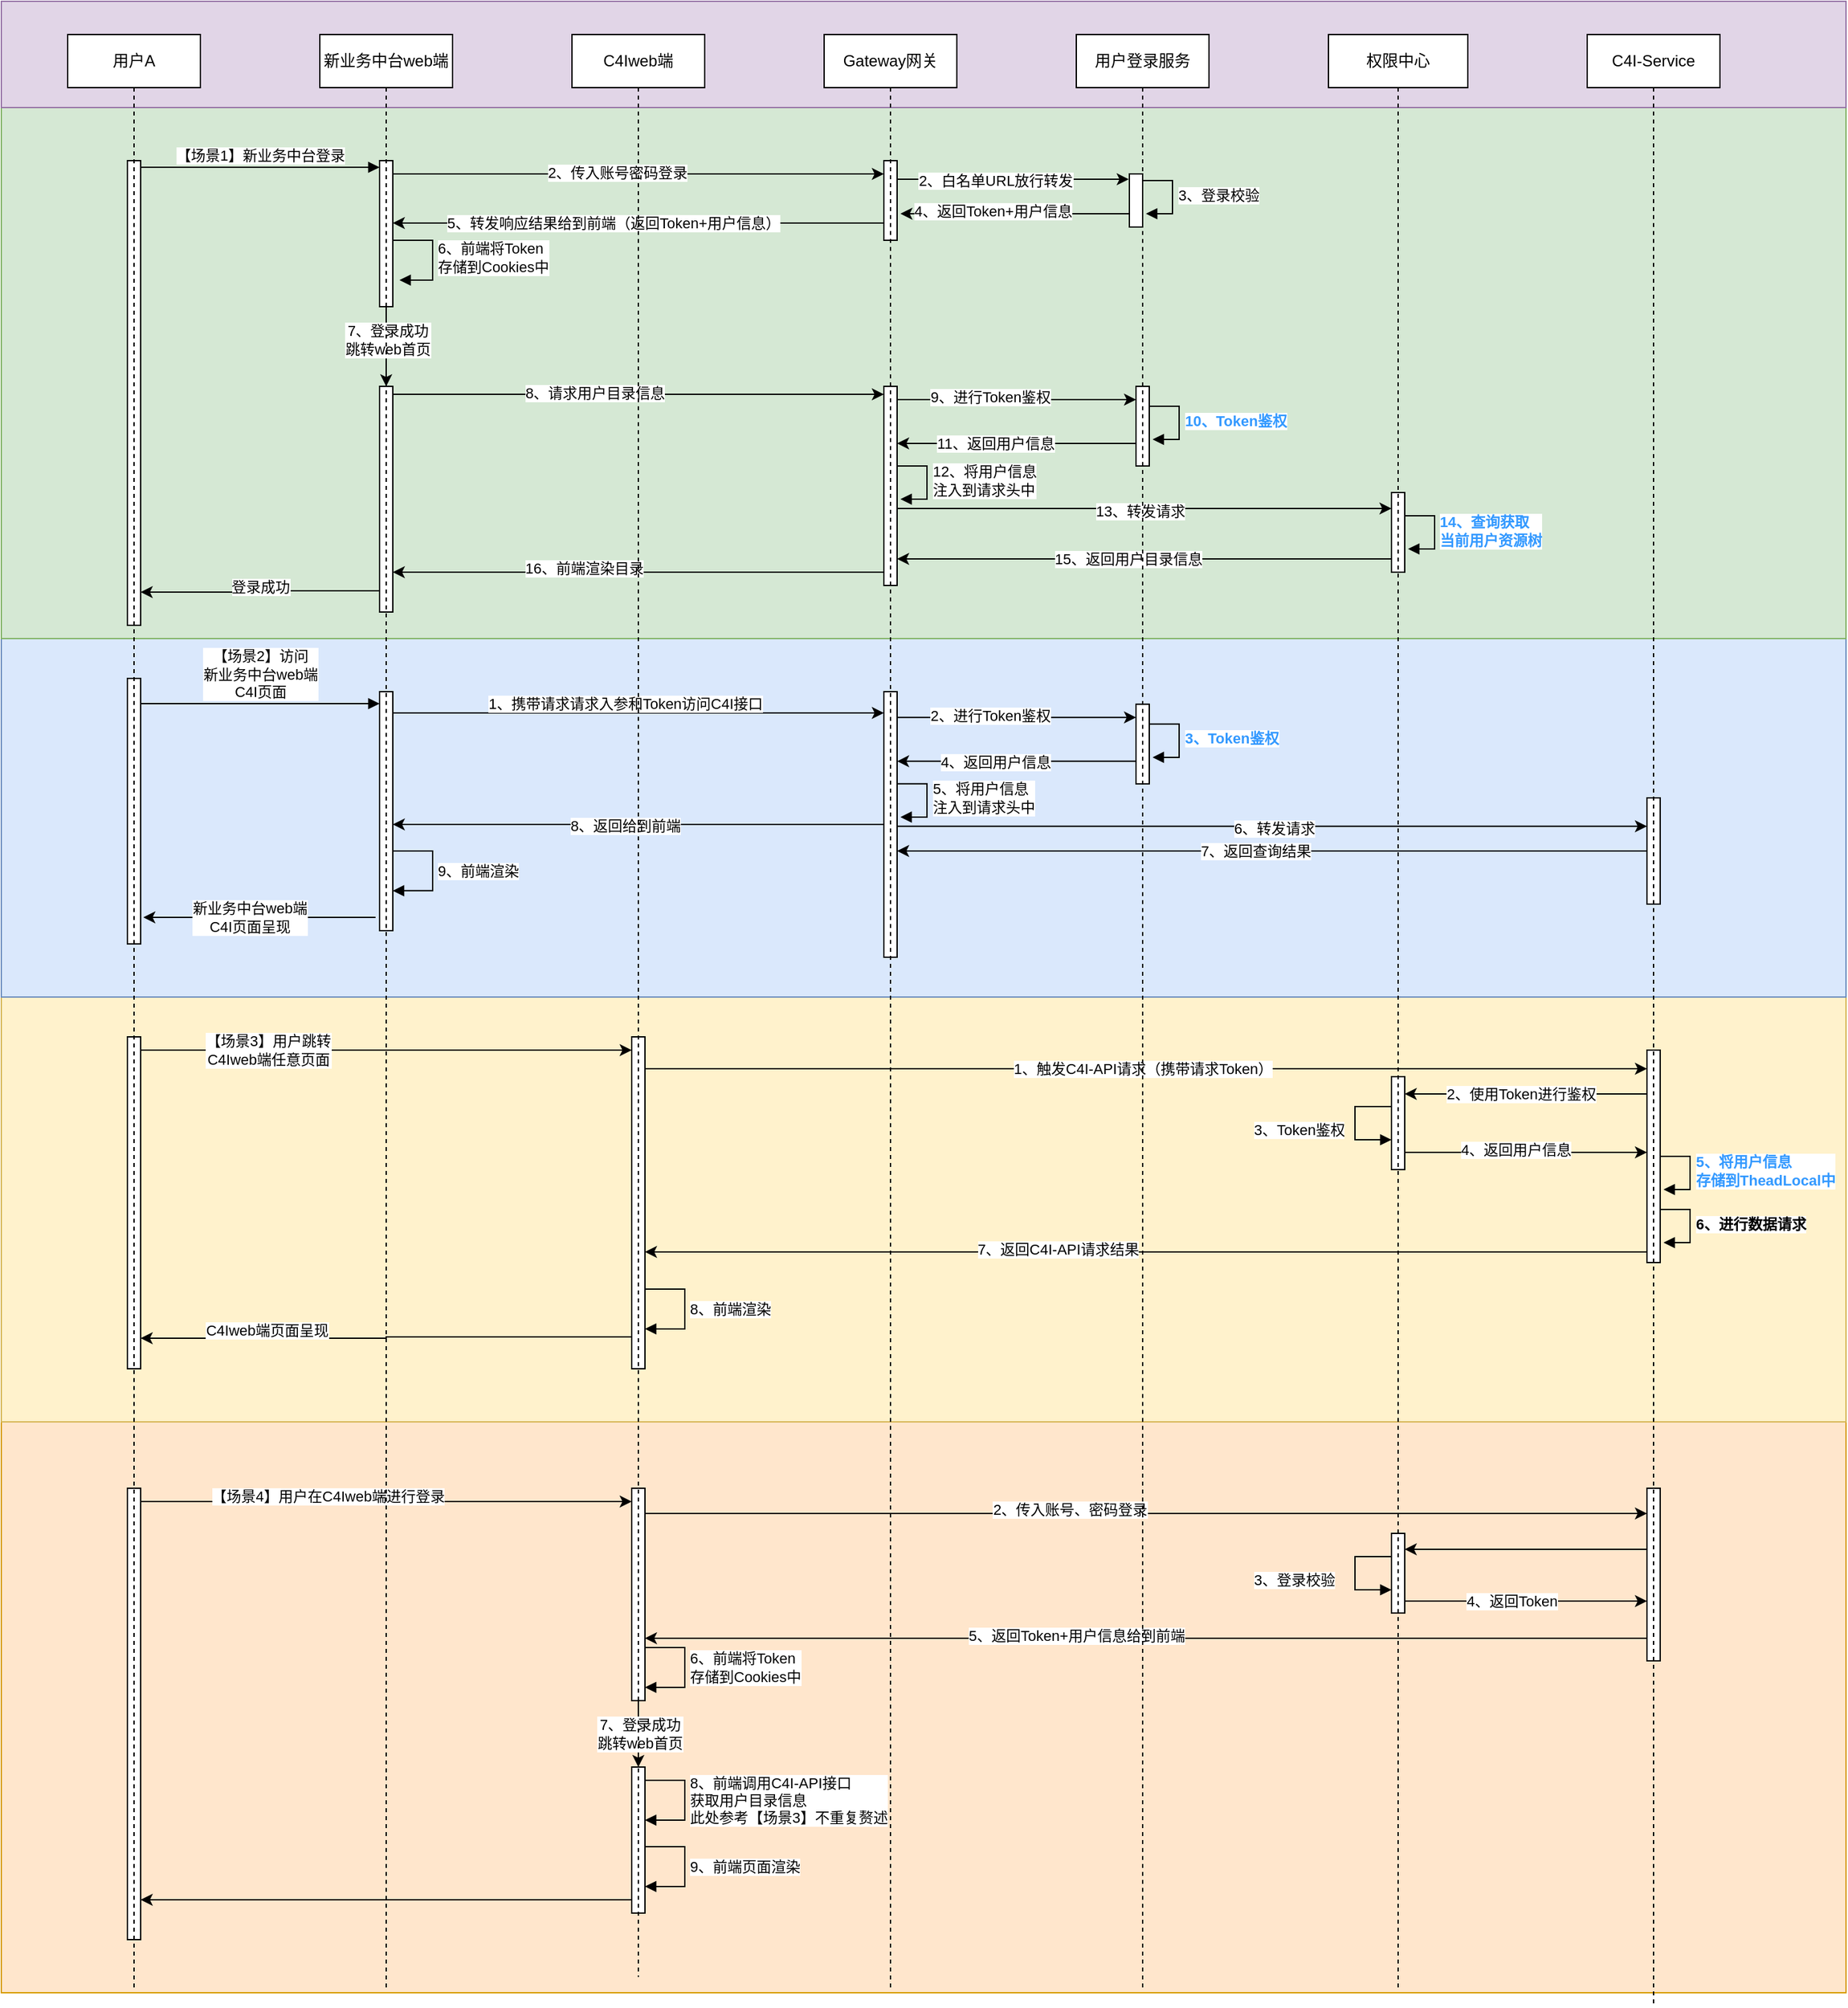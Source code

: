 <mxfile version="24.0.1" type="github">
  <diagram name="第 1 页" id="YZycSGmpW5G5g1q2AWNo">
    <mxGraphModel dx="4816" dy="2389" grid="1" gridSize="10" guides="1" tooltips="1" connect="1" arrows="1" fold="1" page="1" pageScale="1" pageWidth="827" pageHeight="1169" math="0" shadow="0">
      <root>
        <mxCell id="0" />
        <mxCell id="1" parent="0" />
        <mxCell id="LfCRL5i9iXzUdqfVExbe-244" value="" style="group" vertex="1" connectable="0" parent="1">
          <mxGeometry x="-510" y="30" width="1390" height="1500" as="geometry" />
        </mxCell>
        <mxCell id="LfCRL5i9iXzUdqfVExbe-243" value="" style="rounded=0;whiteSpace=wrap;html=1;fillColor=#ffe6cc;strokeColor=#d79b00;" vertex="1" parent="LfCRL5i9iXzUdqfVExbe-244">
          <mxGeometry y="1070" width="1390" height="430" as="geometry" />
        </mxCell>
        <mxCell id="LfCRL5i9iXzUdqfVExbe-242" value="" style="rounded=0;whiteSpace=wrap;html=1;fillColor=#fff2cc;strokeColor=#d6b656;" vertex="1" parent="LfCRL5i9iXzUdqfVExbe-244">
          <mxGeometry y="750" width="1390" height="320" as="geometry" />
        </mxCell>
        <mxCell id="LfCRL5i9iXzUdqfVExbe-241" value="" style="rounded=0;whiteSpace=wrap;html=1;fillColor=#dae8fc;strokeColor=#6c8ebf;" vertex="1" parent="LfCRL5i9iXzUdqfVExbe-244">
          <mxGeometry y="470" width="1390" height="280" as="geometry" />
        </mxCell>
        <mxCell id="LfCRL5i9iXzUdqfVExbe-240" value="" style="rounded=0;whiteSpace=wrap;html=1;fillColor=#d5e8d4;strokeColor=#82b366;" vertex="1" parent="LfCRL5i9iXzUdqfVExbe-244">
          <mxGeometry y="80" width="1390" height="400" as="geometry" />
        </mxCell>
        <mxCell id="LfCRL5i9iXzUdqfVExbe-239" value="" style="rounded=0;whiteSpace=wrap;html=1;fillColor=#e1d5e7;strokeColor=#9673a6;" vertex="1" parent="LfCRL5i9iXzUdqfVExbe-244">
          <mxGeometry width="1390" height="80" as="geometry" />
        </mxCell>
        <mxCell id="LfCRL5i9iXzUdqfVExbe-30" value="" style="html=1;points=[[0,0,0,0,5],[0,1,0,0,-5],[1,0,0,0,5],[1,1,0,0,-5]];perimeter=orthogonalPerimeter;outlineConnect=0;targetShapes=umlLifeline;portConstraint=eastwest;newEdgeStyle={&quot;curved&quot;:0,&quot;rounded&quot;:0};movable=0;resizable=0;rotatable=0;deletable=0;editable=0;locked=1;connectable=0;" vertex="1" parent="1">
          <mxGeometry x="-225" y="150" width="10" height="110" as="geometry" />
        </mxCell>
        <mxCell id="LfCRL5i9iXzUdqfVExbe-31" value="【场景1】新业务中台登录" style="html=1;verticalAlign=bottom;endArrow=block;curved=0;rounded=0;entryX=0;entryY=0;entryDx=0;entryDy=5;movable=0;resizable=0;rotatable=0;deletable=0;editable=0;locked=1;connectable=0;" edge="1" target="LfCRL5i9iXzUdqfVExbe-30" parent="1" source="LfCRL5i9iXzUdqfVExbe-177">
          <mxGeometry relative="1" as="geometry">
            <mxPoint x="-400" y="155" as="sourcePoint" />
          </mxGeometry>
        </mxCell>
        <mxCell id="LfCRL5i9iXzUdqfVExbe-75" value="" style="edgeStyle=orthogonalEdgeStyle;rounded=0;orthogonalLoop=1;jettySize=auto;html=1;curved=0;movable=0;resizable=0;rotatable=0;deletable=0;editable=0;locked=1;connectable=0;" edge="1" parent="1">
          <mxGeometry relative="1" as="geometry">
            <mxPoint x="342.5" y="190" as="sourcePoint" />
            <mxPoint x="167.5" y="190" as="targetPoint" />
          </mxGeometry>
        </mxCell>
        <mxCell id="LfCRL5i9iXzUdqfVExbe-78" value="4、返回Token+用户信息" style="edgeLabel;html=1;align=center;verticalAlign=middle;resizable=0;points=[];movable=0;rotatable=0;deletable=0;editable=0;locked=1;connectable=0;" vertex="1" connectable="0" parent="LfCRL5i9iXzUdqfVExbe-75">
          <mxGeometry x="0.212" y="-2" relative="1" as="geometry">
            <mxPoint as="offset" />
          </mxGeometry>
        </mxCell>
        <mxCell id="LfCRL5i9iXzUdqfVExbe-35" value="" style="html=1;points=[[0,0,0,0,5],[0,1,0,0,-5],[1,0,0,0,5],[1,1,0,0,-5]];perimeter=orthogonalPerimeter;outlineConnect=0;targetShapes=umlLifeline;portConstraint=eastwest;newEdgeStyle={&quot;curved&quot;:0,&quot;rounded&quot;:0};movable=0;resizable=0;rotatable=0;deletable=0;editable=0;locked=1;connectable=0;" vertex="1" parent="1">
          <mxGeometry x="340" y="160" width="10" height="40" as="geometry" />
        </mxCell>
        <mxCell id="LfCRL5i9iXzUdqfVExbe-40" value="3、登录校验" style="html=1;align=left;spacingLeft=2;endArrow=block;rounded=0;edgeStyle=orthogonalEdgeStyle;curved=0;rounded=0;movable=0;resizable=0;rotatable=0;deletable=0;editable=0;locked=1;connectable=0;" edge="1" parent="1">
          <mxGeometry x="-0.003" relative="1" as="geometry">
            <mxPoint x="350" y="165" as="sourcePoint" />
            <Array as="points">
              <mxPoint x="372.5" y="165" />
              <mxPoint x="372.5" y="190" />
              <mxPoint x="352.5" y="190" />
            </Array>
            <mxPoint x="352.5" y="190" as="targetPoint" />
            <mxPoint as="offset" />
          </mxGeometry>
        </mxCell>
        <mxCell id="LfCRL5i9iXzUdqfVExbe-49" value="6、前端将Token&lt;br&gt;存储到Cookies中" style="html=1;align=left;spacingLeft=2;endArrow=block;rounded=0;edgeStyle=orthogonalEdgeStyle;curved=0;rounded=0;movable=0;resizable=0;rotatable=0;deletable=0;editable=0;locked=1;connectable=0;" edge="1" parent="1">
          <mxGeometry x="-0.005" relative="1" as="geometry">
            <mxPoint x="-215" y="210" as="sourcePoint" />
            <Array as="points">
              <mxPoint x="-185" y="240" />
            </Array>
            <mxPoint x="-210" y="240" as="targetPoint" />
            <mxPoint as="offset" />
          </mxGeometry>
        </mxCell>
        <mxCell id="LfCRL5i9iXzUdqfVExbe-81" value="" style="edgeStyle=orthogonalEdgeStyle;rounded=0;orthogonalLoop=1;jettySize=auto;html=1;curved=0;movable=0;resizable=0;rotatable=0;deletable=0;editable=0;locked=1;connectable=0;" edge="1" parent="1">
          <mxGeometry relative="1" as="geometry">
            <mxPoint x="-215" y="326" as="sourcePoint" />
            <mxPoint x="155" y="326" as="targetPoint" />
            <Array as="points">
              <mxPoint x="-90" y="326" />
              <mxPoint x="-90" y="326" />
            </Array>
          </mxGeometry>
        </mxCell>
        <mxCell id="LfCRL5i9iXzUdqfVExbe-82" value="8、请求用户目录信息" style="edgeLabel;html=1;align=center;verticalAlign=middle;resizable=0;points=[];movable=0;rotatable=0;deletable=0;editable=0;locked=1;connectable=0;" vertex="1" connectable="0" parent="LfCRL5i9iXzUdqfVExbe-81">
          <mxGeometry x="-0.182" y="1" relative="1" as="geometry">
            <mxPoint as="offset" />
          </mxGeometry>
        </mxCell>
        <mxCell id="LfCRL5i9iXzUdqfVExbe-102" value="" style="edgeStyle=orthogonalEdgeStyle;rounded=0;orthogonalLoop=1;jettySize=auto;html=1;curved=0;movable=0;resizable=0;rotatable=0;deletable=0;editable=0;locked=1;connectable=0;" edge="1" parent="1" target="LfCRL5i9iXzUdqfVExbe-177">
          <mxGeometry relative="1" as="geometry">
            <mxPoint x="-225" y="474.034" as="sourcePoint" />
            <mxPoint x="-340" y="474" as="targetPoint" />
            <Array as="points">
              <mxPoint x="-315" y="475" />
            </Array>
          </mxGeometry>
        </mxCell>
        <mxCell id="LfCRL5i9iXzUdqfVExbe-103" value="登录成功" style="edgeLabel;html=1;align=center;verticalAlign=middle;resizable=0;points=[];movable=0;rotatable=0;deletable=0;editable=0;locked=1;connectable=0;" vertex="1" connectable="0" parent="LfCRL5i9iXzUdqfVExbe-102">
          <mxGeometry x="0.493" y="-1" relative="1" as="geometry">
            <mxPoint x="44" y="-3" as="offset" />
          </mxGeometry>
        </mxCell>
        <mxCell id="LfCRL5i9iXzUdqfVExbe-58" value="" style="html=1;points=[[0,0,0,0,5],[0,1,0,0,-5],[1,0,0,0,5],[1,1,0,0,-5]];perimeter=orthogonalPerimeter;outlineConnect=0;targetShapes=umlLifeline;portConstraint=eastwest;newEdgeStyle={&quot;curved&quot;:0,&quot;rounded&quot;:0};movable=0;resizable=0;rotatable=0;deletable=0;editable=0;locked=1;connectable=0;" vertex="1" parent="1">
          <mxGeometry x="-225" y="320" width="10" height="170" as="geometry" />
        </mxCell>
        <mxCell id="LfCRL5i9iXzUdqfVExbe-59" value="" style="endArrow=classic;html=1;rounded=0;movable=0;resizable=0;rotatable=0;deletable=0;editable=0;locked=1;connectable=0;" edge="1" parent="1" target="LfCRL5i9iXzUdqfVExbe-58">
          <mxGeometry width="50" height="50" relative="1" as="geometry">
            <mxPoint x="-220" y="260" as="sourcePoint" />
            <mxPoint x="-170" y="210" as="targetPoint" />
          </mxGeometry>
        </mxCell>
        <mxCell id="LfCRL5i9iXzUdqfVExbe-60" value="7、登录成功&lt;br&gt;跳转web首页" style="edgeLabel;html=1;align=center;verticalAlign=middle;resizable=0;points=[];movable=0;rotatable=0;deletable=0;editable=0;locked=1;connectable=0;" vertex="1" connectable="0" parent="LfCRL5i9iXzUdqfVExbe-59">
          <mxGeometry x="-0.171" y="1" relative="1" as="geometry">
            <mxPoint as="offset" />
          </mxGeometry>
        </mxCell>
        <mxCell id="LfCRL5i9iXzUdqfVExbe-69" value="" style="edgeStyle=orthogonalEdgeStyle;rounded=0;orthogonalLoop=1;jettySize=auto;html=1;curved=0;movable=0;resizable=0;rotatable=0;deletable=0;editable=0;locked=1;connectable=0;" edge="1" parent="1">
          <mxGeometry relative="1" as="geometry">
            <mxPoint x="155" y="197" as="sourcePoint" />
            <mxPoint x="-215" y="197" as="targetPoint" />
          </mxGeometry>
        </mxCell>
        <mxCell id="LfCRL5i9iXzUdqfVExbe-79" value="5、转发响应结果给到前端（返回Token+用户信息）" style="edgeLabel;html=1;align=center;verticalAlign=middle;resizable=0;points=[];movable=0;rotatable=0;deletable=0;editable=0;locked=1;connectable=0;" vertex="1" connectable="0" parent="LfCRL5i9iXzUdqfVExbe-69">
          <mxGeometry x="0.106" relative="1" as="geometry">
            <mxPoint as="offset" />
          </mxGeometry>
        </mxCell>
        <mxCell id="LfCRL5i9iXzUdqfVExbe-73" value="" style="edgeStyle=orthogonalEdgeStyle;rounded=0;orthogonalLoop=1;jettySize=auto;html=1;curved=0;movable=0;resizable=0;rotatable=0;deletable=0;editable=0;locked=1;connectable=0;" edge="1" parent="1">
          <mxGeometry relative="1" as="geometry">
            <mxPoint x="164.5" y="164.029" as="sourcePoint" />
            <mxPoint x="339.5" y="164" as="targetPoint" />
          </mxGeometry>
        </mxCell>
        <mxCell id="LfCRL5i9iXzUdqfVExbe-77" value="2、白名单URL放行转发" style="edgeLabel;html=1;align=center;verticalAlign=middle;resizable=0;points=[];movable=0;rotatable=0;deletable=0;editable=0;locked=1;connectable=0;" vertex="1" connectable="0" parent="LfCRL5i9iXzUdqfVExbe-73">
          <mxGeometry x="-0.148" y="-1" relative="1" as="geometry">
            <mxPoint as="offset" />
          </mxGeometry>
        </mxCell>
        <mxCell id="LfCRL5i9iXzUdqfVExbe-66" value="" style="html=1;points=[[0,0,0,0,5],[0,1,0,0,-5],[1,0,0,0,5],[1,1,0,0,-5]];perimeter=orthogonalPerimeter;outlineConnect=0;targetShapes=umlLifeline;portConstraint=eastwest;newEdgeStyle={&quot;curved&quot;:0,&quot;rounded&quot;:0};movable=0;resizable=0;rotatable=0;deletable=0;editable=0;locked=1;connectable=0;" vertex="1" parent="1">
          <mxGeometry x="155" y="150" width="10" height="60" as="geometry" />
        </mxCell>
        <mxCell id="LfCRL5i9iXzUdqfVExbe-67" value="" style="edgeStyle=orthogonalEdgeStyle;rounded=0;orthogonalLoop=1;jettySize=auto;html=1;curved=0;movable=0;resizable=0;rotatable=0;deletable=0;editable=0;locked=1;connectable=0;" edge="1" parent="1" source="LfCRL5i9iXzUdqfVExbe-30" target="LfCRL5i9iXzUdqfVExbe-66">
          <mxGeometry relative="1" as="geometry">
            <Array as="points">
              <mxPoint x="-90" y="160" />
              <mxPoint x="-90" y="160" />
            </Array>
          </mxGeometry>
        </mxCell>
        <mxCell id="LfCRL5i9iXzUdqfVExbe-76" value="2、传入账号密码登录" style="edgeLabel;html=1;align=center;verticalAlign=middle;resizable=0;points=[];movable=0;rotatable=0;deletable=0;editable=0;locked=1;connectable=0;" vertex="1" connectable="0" parent="LfCRL5i9iXzUdqfVExbe-67">
          <mxGeometry x="-0.09" y="1" relative="1" as="geometry">
            <mxPoint as="offset" />
          </mxGeometry>
        </mxCell>
        <mxCell id="LfCRL5i9iXzUdqfVExbe-92" value="" style="edgeStyle=orthogonalEdgeStyle;rounded=0;orthogonalLoop=1;jettySize=auto;html=1;curved=0;movable=0;resizable=0;rotatable=0;deletable=0;editable=0;locked=1;connectable=0;" edge="1" parent="1">
          <mxGeometry relative="1" as="geometry">
            <mxPoint x="165" y="412" as="sourcePoint" />
            <mxPoint x="537.5" y="412" as="targetPoint" />
            <Array as="points">
              <mxPoint x="450" y="412" />
              <mxPoint x="450" y="412" />
            </Array>
          </mxGeometry>
        </mxCell>
        <mxCell id="LfCRL5i9iXzUdqfVExbe-93" value="13、转发请求" style="edgeLabel;html=1;align=center;verticalAlign=middle;resizable=0;points=[];movable=0;rotatable=0;deletable=0;editable=0;locked=1;connectable=0;" vertex="1" connectable="0" parent="LfCRL5i9iXzUdqfVExbe-92">
          <mxGeometry x="-0.021" y="-2" relative="1" as="geometry">
            <mxPoint as="offset" />
          </mxGeometry>
        </mxCell>
        <mxCell id="LfCRL5i9iXzUdqfVExbe-99" value="" style="edgeStyle=orthogonalEdgeStyle;rounded=0;orthogonalLoop=1;jettySize=auto;html=1;curved=0;movable=0;resizable=0;rotatable=0;deletable=0;editable=0;locked=1;connectable=0;" edge="1" parent="1" source="LfCRL5i9iXzUdqfVExbe-80">
          <mxGeometry relative="1" as="geometry">
            <mxPoint x="-215" y="460" as="targetPoint" />
            <Array as="points">
              <mxPoint x="-10" y="460" />
              <mxPoint x="-10" y="460" />
            </Array>
          </mxGeometry>
        </mxCell>
        <mxCell id="LfCRL5i9iXzUdqfVExbe-100" value="16、前端渲染目录" style="edgeLabel;html=1;align=center;verticalAlign=middle;resizable=0;points=[];movable=0;rotatable=0;deletable=0;editable=0;locked=1;connectable=0;" vertex="1" connectable="0" parent="LfCRL5i9iXzUdqfVExbe-99">
          <mxGeometry x="0.225" y="-3" relative="1" as="geometry">
            <mxPoint as="offset" />
          </mxGeometry>
        </mxCell>
        <mxCell id="LfCRL5i9iXzUdqfVExbe-80" value="" style="html=1;points=[[0,0,0,0,5],[0,1,0,0,-5],[1,0,0,0,5],[1,1,0,0,-5]];perimeter=orthogonalPerimeter;outlineConnect=0;targetShapes=umlLifeline;portConstraint=eastwest;newEdgeStyle={&quot;curved&quot;:0,&quot;rounded&quot;:0};movable=0;resizable=0;rotatable=0;deletable=0;editable=0;locked=1;connectable=0;" vertex="1" parent="1">
          <mxGeometry x="155" y="320" width="10" height="150" as="geometry" />
        </mxCell>
        <mxCell id="LfCRL5i9iXzUdqfVExbe-88" value="" style="edgeStyle=orthogonalEdgeStyle;rounded=0;orthogonalLoop=1;jettySize=auto;html=1;curved=0;movable=0;resizable=0;rotatable=0;deletable=0;editable=0;locked=1;connectable=0;" edge="1" parent="1">
          <mxGeometry relative="1" as="geometry">
            <mxPoint x="345.0" y="363" as="sourcePoint" />
            <mxPoint x="165" y="363" as="targetPoint" />
          </mxGeometry>
        </mxCell>
        <mxCell id="LfCRL5i9iXzUdqfVExbe-89" value="11、返回用户信息" style="edgeLabel;html=1;align=center;verticalAlign=middle;resizable=0;points=[];movable=0;rotatable=0;deletable=0;editable=0;locked=1;connectable=0;" vertex="1" connectable="0" parent="LfCRL5i9iXzUdqfVExbe-88">
          <mxGeometry x="0.186" relative="1" as="geometry">
            <mxPoint as="offset" />
          </mxGeometry>
        </mxCell>
        <mxCell id="LfCRL5i9iXzUdqfVExbe-83" value="" style="html=1;points=[[0,0,0,0,5],[0,1,0,0,-5],[1,0,0,0,5],[1,1,0,0,-5]];perimeter=orthogonalPerimeter;outlineConnect=0;targetShapes=umlLifeline;portConstraint=eastwest;newEdgeStyle={&quot;curved&quot;:0,&quot;rounded&quot;:0};movable=0;resizable=0;rotatable=0;deletable=0;editable=0;locked=1;connectable=0;" vertex="1" parent="1">
          <mxGeometry x="345" y="320" width="10" height="60" as="geometry" />
        </mxCell>
        <mxCell id="LfCRL5i9iXzUdqfVExbe-84" value="" style="edgeStyle=orthogonalEdgeStyle;rounded=0;orthogonalLoop=1;jettySize=auto;html=1;curved=0;movable=0;resizable=0;rotatable=0;deletable=0;editable=0;locked=1;connectable=0;" edge="1" parent="1" source="LfCRL5i9iXzUdqfVExbe-80" target="LfCRL5i9iXzUdqfVExbe-83">
          <mxGeometry relative="1" as="geometry">
            <Array as="points">
              <mxPoint x="230" y="330" />
              <mxPoint x="230" y="330" />
            </Array>
          </mxGeometry>
        </mxCell>
        <mxCell id="LfCRL5i9iXzUdqfVExbe-85" value="9、进行Token鉴权" style="edgeLabel;html=1;align=center;verticalAlign=middle;resizable=0;points=[];movable=0;rotatable=0;deletable=0;editable=0;locked=1;connectable=0;" vertex="1" connectable="0" parent="LfCRL5i9iXzUdqfVExbe-84">
          <mxGeometry x="-0.223" y="2" relative="1" as="geometry">
            <mxPoint as="offset" />
          </mxGeometry>
        </mxCell>
        <mxCell id="LfCRL5i9iXzUdqfVExbe-86" value="&lt;font color=&quot;#3399ff&quot;&gt;&lt;b&gt;10、Token鉴权&lt;/b&gt;&lt;/font&gt;" style="html=1;align=left;spacingLeft=2;endArrow=block;rounded=0;edgeStyle=orthogonalEdgeStyle;curved=0;rounded=0;movable=0;resizable=0;rotatable=0;deletable=0;editable=0;locked=1;connectable=0;" edge="1" parent="1">
          <mxGeometry x="-0.003" relative="1" as="geometry">
            <mxPoint x="355" y="335" as="sourcePoint" />
            <Array as="points">
              <mxPoint x="377.5" y="335" />
              <mxPoint x="377.5" y="360" />
              <mxPoint x="357.5" y="360" />
            </Array>
            <mxPoint x="357.5" y="360" as="targetPoint" />
            <mxPoint as="offset" />
          </mxGeometry>
        </mxCell>
        <mxCell id="LfCRL5i9iXzUdqfVExbe-90" value="12、将用户信息&lt;br&gt;注入到请求头中" style="html=1;align=left;spacingLeft=2;endArrow=block;rounded=0;edgeStyle=orthogonalEdgeStyle;curved=0;rounded=0;movable=0;resizable=0;rotatable=0;deletable=0;editable=0;locked=1;connectable=0;" edge="1" parent="1">
          <mxGeometry x="-0.003" relative="1" as="geometry">
            <mxPoint x="165" y="380" as="sourcePoint" />
            <Array as="points">
              <mxPoint x="187.5" y="380" />
              <mxPoint x="187.5" y="405" />
              <mxPoint x="167.5" y="405" />
            </Array>
            <mxPoint x="167.5" y="405" as="targetPoint" />
            <mxPoint as="offset" />
          </mxGeometry>
        </mxCell>
        <mxCell id="LfCRL5i9iXzUdqfVExbe-96" value="" style="edgeStyle=orthogonalEdgeStyle;rounded=0;orthogonalLoop=1;jettySize=auto;html=1;curved=0;movable=0;resizable=0;rotatable=0;deletable=0;editable=0;locked=1;connectable=0;" edge="1" parent="1" source="LfCRL5i9iXzUdqfVExbe-91">
          <mxGeometry relative="1" as="geometry">
            <mxPoint x="165" y="450" as="targetPoint" />
            <Array as="points">
              <mxPoint x="470" y="450" />
              <mxPoint x="470" y="450" />
            </Array>
          </mxGeometry>
        </mxCell>
        <mxCell id="LfCRL5i9iXzUdqfVExbe-97" value="15、返回用户目录信息" style="edgeLabel;html=1;align=center;verticalAlign=middle;resizable=0;points=[];movable=0;rotatable=0;deletable=0;editable=0;locked=1;connectable=0;" vertex="1" connectable="0" parent="LfCRL5i9iXzUdqfVExbe-96">
          <mxGeometry x="0.069" relative="1" as="geometry">
            <mxPoint as="offset" />
          </mxGeometry>
        </mxCell>
        <mxCell id="LfCRL5i9iXzUdqfVExbe-91" value="" style="html=1;points=[[0,0,0,0,5],[0,1,0,0,-5],[1,0,0,0,5],[1,1,0,0,-5]];perimeter=orthogonalPerimeter;outlineConnect=0;targetShapes=umlLifeline;portConstraint=eastwest;newEdgeStyle={&quot;curved&quot;:0,&quot;rounded&quot;:0};movable=0;resizable=0;rotatable=0;deletable=0;editable=0;locked=1;connectable=0;" vertex="1" parent="1">
          <mxGeometry x="537.5" y="400" width="10" height="60" as="geometry" />
        </mxCell>
        <mxCell id="LfCRL5i9iXzUdqfVExbe-94" value="&lt;font color=&quot;#3399ff&quot;&gt;&lt;b&gt;14、查询获取&lt;br&gt;当前用户资源树&lt;/b&gt;&lt;/font&gt;" style="html=1;align=left;spacingLeft=2;endArrow=block;rounded=0;edgeStyle=orthogonalEdgeStyle;curved=0;rounded=0;movable=0;resizable=0;rotatable=0;deletable=0;editable=0;locked=1;connectable=0;" edge="1" parent="1">
          <mxGeometry x="0.001" relative="1" as="geometry">
            <mxPoint x="547.5" y="417.5" as="sourcePoint" />
            <Array as="points">
              <mxPoint x="570" y="417.5" />
              <mxPoint x="570" y="442.5" />
              <mxPoint x="550" y="442.5" />
            </Array>
            <mxPoint x="550" y="442.5" as="targetPoint" />
            <mxPoint as="offset" />
          </mxGeometry>
        </mxCell>
        <mxCell id="LfCRL5i9iXzUdqfVExbe-104" value="【场景2】访问&lt;br&gt;新业务中台web端&lt;br&gt;C4I页面" style="html=1;verticalAlign=bottom;endArrow=block;curved=0;rounded=0;entryX=0;entryY=0;entryDx=0;entryDy=5;movable=0;resizable=0;rotatable=0;deletable=0;editable=0;locked=1;connectable=0;" edge="1" parent="1" source="LfCRL5i9iXzUdqfVExbe-179">
          <mxGeometry relative="1" as="geometry">
            <mxPoint x="-400" y="558" as="sourcePoint" />
            <mxPoint x="-225" y="559" as="targetPoint" />
          </mxGeometry>
        </mxCell>
        <mxCell id="LfCRL5i9iXzUdqfVExbe-107" value="" style="edgeStyle=orthogonalEdgeStyle;rounded=0;orthogonalLoop=1;jettySize=auto;html=1;curved=0;movable=0;resizable=0;rotatable=0;deletable=0;editable=0;locked=1;connectable=0;" edge="1" parent="1">
          <mxGeometry relative="1" as="geometry">
            <mxPoint x="-215" y="566" as="sourcePoint" />
            <mxPoint x="155" y="566" as="targetPoint" />
          </mxGeometry>
        </mxCell>
        <mxCell id="LfCRL5i9iXzUdqfVExbe-108" value="1、携带请求请求入参和Token访问C4I接口" style="edgeLabel;html=1;align=center;verticalAlign=middle;resizable=0;points=[];movable=0;rotatable=0;deletable=0;editable=0;locked=1;connectable=0;" vertex="1" connectable="0" parent="LfCRL5i9iXzUdqfVExbe-107">
          <mxGeometry x="-0.286" y="1" relative="1" as="geometry">
            <mxPoint x="43" y="-6" as="offset" />
          </mxGeometry>
        </mxCell>
        <mxCell id="LfCRL5i9iXzUdqfVExbe-128" value="" style="edgeStyle=orthogonalEdgeStyle;rounded=0;orthogonalLoop=1;jettySize=auto;html=1;curved=0;movable=0;resizable=0;rotatable=0;deletable=0;editable=0;locked=1;connectable=0;" edge="1" parent="1">
          <mxGeometry relative="1" as="geometry">
            <mxPoint x="-228" y="720.0" as="sourcePoint" />
            <mxPoint x="-403" y="720" as="targetPoint" />
            <Array as="points">
              <mxPoint x="-263" y="720" />
              <mxPoint x="-263" y="720" />
            </Array>
          </mxGeometry>
        </mxCell>
        <mxCell id="LfCRL5i9iXzUdqfVExbe-129" value="新业务中台web端&lt;br&gt;C4I页面呈现" style="edgeLabel;html=1;align=center;verticalAlign=middle;resizable=0;points=[];movable=0;rotatable=0;deletable=0;editable=0;locked=1;connectable=0;" vertex="1" connectable="0" parent="LfCRL5i9iXzUdqfVExbe-128">
          <mxGeometry x="0.363" relative="1" as="geometry">
            <mxPoint x="24" as="offset" />
          </mxGeometry>
        </mxCell>
        <mxCell id="LfCRL5i9iXzUdqfVExbe-105" value="" style="html=1;points=[[0,0,0,0,5],[0,1,0,0,-5],[1,0,0,0,5],[1,1,0,0,-5]];perimeter=orthogonalPerimeter;outlineConnect=0;targetShapes=umlLifeline;portConstraint=eastwest;newEdgeStyle={&quot;curved&quot;:0,&quot;rounded&quot;:0};movable=0;resizable=0;rotatable=0;deletable=0;editable=0;locked=1;connectable=0;" vertex="1" parent="1">
          <mxGeometry x="-225" y="550" width="10" height="180" as="geometry" />
        </mxCell>
        <mxCell id="LfCRL5i9iXzUdqfVExbe-123" value="" style="edgeStyle=orthogonalEdgeStyle;rounded=0;orthogonalLoop=1;jettySize=auto;html=1;curved=0;movable=0;resizable=0;rotatable=0;deletable=0;editable=0;locked=1;connectable=0;" edge="1" parent="1" source="LfCRL5i9iXzUdqfVExbe-106">
          <mxGeometry relative="1" as="geometry">
            <mxPoint x="-215" y="650" as="targetPoint" />
          </mxGeometry>
        </mxCell>
        <mxCell id="LfCRL5i9iXzUdqfVExbe-124" value="8、返回给到前端" style="edgeLabel;html=1;align=center;verticalAlign=middle;resizable=0;points=[];movable=0;rotatable=0;deletable=0;editable=0;locked=1;connectable=0;" vertex="1" connectable="0" parent="LfCRL5i9iXzUdqfVExbe-123">
          <mxGeometry x="0.116" y="-5" relative="1" as="geometry">
            <mxPoint x="11" y="5" as="offset" />
          </mxGeometry>
        </mxCell>
        <mxCell id="LfCRL5i9iXzUdqfVExbe-106" value="" style="html=1;points=[[0,0,0,0,5],[0,1,0,0,-5],[1,0,0,0,5],[1,1,0,0,-5]];perimeter=orthogonalPerimeter;outlineConnect=0;targetShapes=umlLifeline;portConstraint=eastwest;newEdgeStyle={&quot;curved&quot;:0,&quot;rounded&quot;:0};movable=0;resizable=0;rotatable=0;deletable=0;editable=0;locked=1;connectable=0;" vertex="1" parent="1">
          <mxGeometry x="155" y="550" width="10" height="200" as="geometry" />
        </mxCell>
        <mxCell id="LfCRL5i9iXzUdqfVExbe-109" value="" style="edgeStyle=orthogonalEdgeStyle;rounded=0;orthogonalLoop=1;jettySize=auto;html=1;curved=0;movable=0;resizable=0;rotatable=0;deletable=0;editable=0;locked=1;connectable=0;" edge="1" parent="1" target="LfCRL5i9iXzUdqfVExbe-115">
          <mxGeometry relative="1" as="geometry">
            <mxPoint x="165" y="569.43" as="sourcePoint" />
            <Array as="points">
              <mxPoint x="230" y="569.43" />
              <mxPoint x="230" y="569.43" />
            </Array>
          </mxGeometry>
        </mxCell>
        <mxCell id="LfCRL5i9iXzUdqfVExbe-110" value="2、进行Token鉴权" style="edgeLabel;html=1;align=center;verticalAlign=middle;resizable=0;points=[];movable=0;rotatable=0;deletable=0;editable=0;locked=1;connectable=0;" vertex="1" connectable="0" parent="LfCRL5i9iXzUdqfVExbe-109">
          <mxGeometry x="-0.223" y="2" relative="1" as="geometry">
            <mxPoint as="offset" />
          </mxGeometry>
        </mxCell>
        <mxCell id="LfCRL5i9iXzUdqfVExbe-111" value="" style="edgeStyle=orthogonalEdgeStyle;rounded=0;orthogonalLoop=1;jettySize=auto;html=1;curved=0;movable=0;resizable=0;rotatable=0;deletable=0;editable=0;locked=1;connectable=0;" edge="1" parent="1" target="LfCRL5i9iXzUdqfVExbe-118">
          <mxGeometry relative="1" as="geometry">
            <mxPoint x="165" y="651.43" as="sourcePoint" />
            <mxPoint x="538" y="651.43" as="targetPoint" />
            <Array as="points">
              <mxPoint x="600" y="652" />
              <mxPoint x="600" y="652" />
            </Array>
          </mxGeometry>
        </mxCell>
        <mxCell id="LfCRL5i9iXzUdqfVExbe-112" value="6、转发请求" style="edgeLabel;html=1;align=center;verticalAlign=middle;resizable=0;points=[];movable=0;rotatable=0;deletable=0;editable=0;locked=1;connectable=0;" vertex="1" connectable="0" parent="LfCRL5i9iXzUdqfVExbe-111">
          <mxGeometry x="-0.021" y="-2" relative="1" as="geometry">
            <mxPoint x="7" y="-1" as="offset" />
          </mxGeometry>
        </mxCell>
        <mxCell id="LfCRL5i9iXzUdqfVExbe-113" value="" style="edgeStyle=orthogonalEdgeStyle;rounded=0;orthogonalLoop=1;jettySize=auto;html=1;curved=0;movable=0;resizable=0;rotatable=0;deletable=0;editable=0;locked=1;connectable=0;" edge="1" parent="1">
          <mxGeometry relative="1" as="geometry">
            <mxPoint x="345.0" y="602.43" as="sourcePoint" />
            <mxPoint x="165" y="602.43" as="targetPoint" />
          </mxGeometry>
        </mxCell>
        <mxCell id="LfCRL5i9iXzUdqfVExbe-114" value="4、返回用户信息" style="edgeLabel;html=1;align=center;verticalAlign=middle;resizable=0;points=[];movable=0;rotatable=0;deletable=0;editable=0;locked=1;connectable=0;" vertex="1" connectable="0" parent="LfCRL5i9iXzUdqfVExbe-113">
          <mxGeometry x="0.186" relative="1" as="geometry">
            <mxPoint as="offset" />
          </mxGeometry>
        </mxCell>
        <mxCell id="LfCRL5i9iXzUdqfVExbe-115" value="" style="html=1;points=[[0,0,0,0,5],[0,1,0,0,-5],[1,0,0,0,5],[1,1,0,0,-5]];perimeter=orthogonalPerimeter;outlineConnect=0;targetShapes=umlLifeline;portConstraint=eastwest;newEdgeStyle={&quot;curved&quot;:0,&quot;rounded&quot;:0};movable=0;resizable=0;rotatable=0;deletable=0;editable=0;locked=1;connectable=0;" vertex="1" parent="1">
          <mxGeometry x="345" y="559.43" width="10" height="60" as="geometry" />
        </mxCell>
        <mxCell id="LfCRL5i9iXzUdqfVExbe-116" value="&lt;font color=&quot;#3399ff&quot;&gt;3、Token鉴权&lt;/font&gt;" style="html=1;align=left;spacingLeft=2;endArrow=block;rounded=0;edgeStyle=orthogonalEdgeStyle;curved=0;rounded=0;movable=0;resizable=0;rotatable=0;deletable=0;editable=0;locked=1;connectable=0;fontStyle=1" edge="1" parent="1">
          <mxGeometry x="-0.002" relative="1" as="geometry">
            <mxPoint x="355" y="574.43" as="sourcePoint" />
            <Array as="points">
              <mxPoint x="377.5" y="574.43" />
              <mxPoint x="377.5" y="599.43" />
              <mxPoint x="357.5" y="599.43" />
            </Array>
            <mxPoint x="357.5" y="599.43" as="targetPoint" />
            <mxPoint as="offset" />
          </mxGeometry>
        </mxCell>
        <mxCell id="LfCRL5i9iXzUdqfVExbe-117" value="5、将用户信息&lt;br&gt;注入到请求头中" style="html=1;align=left;spacingLeft=2;endArrow=block;rounded=0;edgeStyle=orthogonalEdgeStyle;curved=0;rounded=0;movable=0;resizable=0;rotatable=0;deletable=0;editable=0;locked=1;connectable=0;" edge="1" parent="1">
          <mxGeometry x="-0.002" relative="1" as="geometry">
            <mxPoint x="165" y="619.43" as="sourcePoint" />
            <Array as="points">
              <mxPoint x="187.5" y="619.43" />
              <mxPoint x="187.5" y="644.43" />
              <mxPoint x="167.5" y="644.43" />
            </Array>
            <mxPoint x="167.5" y="644.43" as="targetPoint" />
            <mxPoint as="offset" />
          </mxGeometry>
        </mxCell>
        <mxCell id="LfCRL5i9iXzUdqfVExbe-120" value="" style="edgeStyle=orthogonalEdgeStyle;rounded=0;orthogonalLoop=1;jettySize=auto;html=1;curved=0;movable=0;resizable=0;rotatable=0;deletable=0;editable=0;locked=1;connectable=0;" edge="1" parent="1" source="LfCRL5i9iXzUdqfVExbe-118">
          <mxGeometry relative="1" as="geometry">
            <mxPoint x="165" y="670" as="targetPoint" />
          </mxGeometry>
        </mxCell>
        <mxCell id="LfCRL5i9iXzUdqfVExbe-121" value="7、返回查询结果" style="edgeLabel;html=1;align=center;verticalAlign=middle;resizable=0;points=[];movable=0;rotatable=0;deletable=0;editable=0;locked=1;connectable=0;" vertex="1" connectable="0" parent="LfCRL5i9iXzUdqfVExbe-120">
          <mxGeometry x="0.047" y="-1" relative="1" as="geometry">
            <mxPoint as="offset" />
          </mxGeometry>
        </mxCell>
        <mxCell id="LfCRL5i9iXzUdqfVExbe-118" value="" style="html=1;points=[[0,0,0,0,5],[0,1,0,0,-5],[1,0,0,0,5],[1,1,0,0,-5]];perimeter=orthogonalPerimeter;outlineConnect=0;targetShapes=umlLifeline;portConstraint=eastwest;newEdgeStyle={&quot;curved&quot;:0,&quot;rounded&quot;:0};movable=0;resizable=0;rotatable=0;deletable=0;editable=0;locked=1;connectable=0;" vertex="1" parent="1">
          <mxGeometry x="730" y="630" width="10" height="80" as="geometry" />
        </mxCell>
        <mxCell id="LfCRL5i9iXzUdqfVExbe-125" value="9、前端渲染" style="html=1;align=left;spacingLeft=2;endArrow=block;rounded=0;edgeStyle=orthogonalEdgeStyle;curved=0;rounded=0;movable=0;resizable=0;rotatable=0;deletable=0;editable=0;locked=1;connectable=0;entryX=1;entryY=0.833;entryDx=0;entryDy=0;entryPerimeter=0;" edge="1" parent="1" target="LfCRL5i9iXzUdqfVExbe-105">
          <mxGeometry x="-0.003" relative="1" as="geometry">
            <mxPoint x="-215" y="670" as="sourcePoint" />
            <Array as="points">
              <mxPoint x="-185" y="670" />
              <mxPoint x="-185" y="700" />
            </Array>
            <mxPoint x="-210" y="700" as="targetPoint" />
            <mxPoint as="offset" />
          </mxGeometry>
        </mxCell>
        <mxCell id="LfCRL5i9iXzUdqfVExbe-142" value="" style="edgeStyle=orthogonalEdgeStyle;rounded=0;orthogonalLoop=1;jettySize=auto;html=1;curved=0;movable=0;resizable=0;rotatable=0;deletable=0;editable=0;locked=1;connectable=0;" edge="1" parent="1">
          <mxGeometry relative="1" as="geometry">
            <mxPoint x="730" y="853" as="sourcePoint" />
            <mxPoint x="547.5" y="853" as="targetPoint" />
            <Array as="points">
              <mxPoint x="680" y="853" />
              <mxPoint x="680" y="853" />
            </Array>
          </mxGeometry>
        </mxCell>
        <mxCell id="LfCRL5i9iXzUdqfVExbe-143" value="2、使用Token进行鉴权" style="edgeLabel;html=1;align=center;verticalAlign=middle;resizable=0;points=[];movable=0;rotatable=0;deletable=0;editable=0;locked=1;connectable=0;" vertex="1" connectable="0" parent="LfCRL5i9iXzUdqfVExbe-142">
          <mxGeometry x="0.045" relative="1" as="geometry">
            <mxPoint as="offset" />
          </mxGeometry>
        </mxCell>
        <mxCell id="LfCRL5i9iXzUdqfVExbe-165" value="" style="edgeStyle=orthogonalEdgeStyle;rounded=0;orthogonalLoop=1;jettySize=auto;html=1;curved=0;movable=0;resizable=0;rotatable=0;deletable=0;editable=0;locked=1;connectable=0;" edge="1" parent="1">
          <mxGeometry relative="1" as="geometry">
            <mxPoint x="730" y="972" as="sourcePoint" />
            <mxPoint x="-25" y="972" as="targetPoint" />
          </mxGeometry>
        </mxCell>
        <mxCell id="LfCRL5i9iXzUdqfVExbe-168" value="7、返回C4I-API请求结果" style="edgeLabel;html=1;align=center;verticalAlign=middle;resizable=0;points=[];movable=0;rotatable=0;deletable=0;editable=0;locked=1;connectable=0;" vertex="1" connectable="0" parent="LfCRL5i9iXzUdqfVExbe-165">
          <mxGeometry x="0.176" y="-2" relative="1" as="geometry">
            <mxPoint as="offset" />
          </mxGeometry>
        </mxCell>
        <mxCell id="LfCRL5i9iXzUdqfVExbe-138" value="" style="html=1;points=[[0,0,0,0,5],[0,1,0,0,-5],[1,0,0,0,5],[1,1,0,0,-5]];perimeter=orthogonalPerimeter;outlineConnect=0;targetShapes=umlLifeline;portConstraint=eastwest;newEdgeStyle={&quot;curved&quot;:0,&quot;rounded&quot;:0};movable=0;resizable=0;rotatable=0;deletable=0;editable=0;locked=1;connectable=0;" vertex="1" parent="1">
          <mxGeometry x="730" y="820" width="10" height="160" as="geometry" />
        </mxCell>
        <mxCell id="LfCRL5i9iXzUdqfVExbe-146" value="" style="edgeStyle=orthogonalEdgeStyle;rounded=0;orthogonalLoop=1;jettySize=auto;html=1;curved=0;movable=0;resizable=0;rotatable=0;deletable=0;editable=0;locked=1;connectable=0;" edge="1" parent="1">
          <mxGeometry relative="1" as="geometry">
            <mxPoint x="547.5" y="897" as="sourcePoint" />
            <mxPoint x="730" y="897" as="targetPoint" />
          </mxGeometry>
        </mxCell>
        <mxCell id="LfCRL5i9iXzUdqfVExbe-147" value="4、返回用户信息" style="edgeLabel;html=1;align=center;verticalAlign=middle;resizable=0;points=[];movable=0;rotatable=0;deletable=0;editable=0;locked=1;connectable=0;" vertex="1" connectable="0" parent="LfCRL5i9iXzUdqfVExbe-146">
          <mxGeometry x="-0.356" y="2" relative="1" as="geometry">
            <mxPoint x="24" as="offset" />
          </mxGeometry>
        </mxCell>
        <mxCell id="LfCRL5i9iXzUdqfVExbe-141" value="" style="html=1;points=[[0,0,0,0,5],[0,1,0,0,-5],[1,0,0,0,5],[1,1,0,0,-5]];perimeter=orthogonalPerimeter;outlineConnect=0;targetShapes=umlLifeline;portConstraint=eastwest;newEdgeStyle={&quot;curved&quot;:0,&quot;rounded&quot;:0};movable=0;resizable=0;rotatable=0;deletable=0;editable=0;locked=1;connectable=0;" vertex="1" parent="1">
          <mxGeometry x="537.5" y="840" width="10" height="70" as="geometry" />
        </mxCell>
        <mxCell id="LfCRL5i9iXzUdqfVExbe-144" value="3、Token鉴权" style="html=1;align=left;spacingLeft=2;endArrow=block;rounded=0;edgeStyle=orthogonalEdgeStyle;curved=0;rounded=0;movable=0;resizable=0;rotatable=0;deletable=0;editable=0;locked=1;connectable=0;" edge="1" parent="1">
          <mxGeometry x="0.125" y="-80" relative="1" as="geometry">
            <mxPoint x="537.5" y="862.5" as="sourcePoint" />
            <Array as="points">
              <mxPoint x="510" y="862.5" />
              <mxPoint x="510" y="887.5" />
            </Array>
            <mxPoint x="537.5" y="887.5" as="targetPoint" />
            <mxPoint as="offset" />
          </mxGeometry>
        </mxCell>
        <mxCell id="LfCRL5i9iXzUdqfVExbe-149" value="&lt;font color=&quot;#3399ff&quot;&gt;&lt;b&gt;5、将用户信息&lt;br&gt;存储到TheadLocal中&lt;/b&gt;&lt;/font&gt;" style="html=1;align=left;spacingLeft=2;endArrow=block;rounded=0;edgeStyle=orthogonalEdgeStyle;curved=0;rounded=0;movable=0;resizable=0;rotatable=0;deletable=0;editable=0;locked=1;connectable=0;" edge="1" parent="1">
          <mxGeometry x="-0.002" relative="1" as="geometry">
            <mxPoint x="740" y="900.02" as="sourcePoint" />
            <Array as="points">
              <mxPoint x="762.5" y="900.02" />
              <mxPoint x="762.5" y="925.02" />
              <mxPoint x="742.5" y="925.02" />
            </Array>
            <mxPoint x="742.5" y="925.02" as="targetPoint" />
            <mxPoint as="offset" />
          </mxGeometry>
        </mxCell>
        <mxCell id="LfCRL5i9iXzUdqfVExbe-160" value="" style="edgeStyle=orthogonalEdgeStyle;rounded=0;orthogonalLoop=1;jettySize=auto;html=1;curved=0;movable=0;resizable=0;rotatable=0;deletable=0;editable=0;locked=1;connectable=0;" edge="1" parent="1">
          <mxGeometry relative="1" as="geometry">
            <mxPoint x="-25" y="834.034" as="sourcePoint" />
            <mxPoint x="730" y="834" as="targetPoint" />
          </mxGeometry>
        </mxCell>
        <mxCell id="LfCRL5i9iXzUdqfVExbe-161" value="1、触发C4I-API请求（携带请求Token）" style="edgeLabel;html=1;align=center;verticalAlign=middle;resizable=0;points=[];movable=0;rotatable=0;deletable=0;editable=0;locked=1;connectable=0;" vertex="1" connectable="0" parent="LfCRL5i9iXzUdqfVExbe-160">
          <mxGeometry x="0.105" y="4" relative="1" as="geometry">
            <mxPoint x="-42" y="4" as="offset" />
          </mxGeometry>
        </mxCell>
        <mxCell id="LfCRL5i9iXzUdqfVExbe-174" value="" style="edgeStyle=orthogonalEdgeStyle;rounded=0;orthogonalLoop=1;jettySize=auto;html=1;curved=0;movable=0;resizable=0;rotatable=0;deletable=0;editable=0;locked=1;connectable=0;" edge="1" parent="1" target="LfCRL5i9iXzUdqfVExbe-180">
          <mxGeometry relative="1" as="geometry">
            <mxPoint x="-35" y="1036" as="sourcePoint" />
            <mxPoint x="-380" y="1036" as="targetPoint" />
            <Array as="points">
              <mxPoint x="-220" y="1037" />
            </Array>
          </mxGeometry>
        </mxCell>
        <mxCell id="LfCRL5i9iXzUdqfVExbe-175" value="C4Iweb端页面呈现" style="edgeLabel;html=1;align=center;verticalAlign=middle;resizable=0;points=[];movable=0;rotatable=0;deletable=0;editable=0;locked=1;connectable=0;" vertex="1" connectable="0" parent="LfCRL5i9iXzUdqfVExbe-174">
          <mxGeometry x="0.796" relative="1" as="geometry">
            <mxPoint x="57" y="-6" as="offset" />
          </mxGeometry>
        </mxCell>
        <mxCell id="LfCRL5i9iXzUdqfVExbe-156" value="" style="html=1;points=[[0,0,0,0,5],[0,1,0,0,-5],[1,0,0,0,5],[1,1,0,0,-5]];perimeter=orthogonalPerimeter;outlineConnect=0;targetShapes=umlLifeline;portConstraint=eastwest;newEdgeStyle={&quot;curved&quot;:0,&quot;rounded&quot;:0};movable=0;resizable=0;rotatable=0;deletable=0;editable=0;locked=1;connectable=0;" vertex="1" parent="1">
          <mxGeometry x="-35" y="810" width="10" height="230" as="geometry" />
        </mxCell>
        <mxCell id="LfCRL5i9iXzUdqfVExbe-163" value="&lt;b style=&quot;&quot;&gt;6、进行数据请求&lt;/b&gt;" style="html=1;align=left;spacingLeft=2;endArrow=block;rounded=0;edgeStyle=orthogonalEdgeStyle;curved=0;rounded=0;movable=0;resizable=0;rotatable=0;deletable=0;editable=0;locked=1;connectable=0;" edge="1" parent="1">
          <mxGeometry x="-0.002" relative="1" as="geometry">
            <mxPoint x="740" y="940.02" as="sourcePoint" />
            <Array as="points">
              <mxPoint x="762.5" y="940.02" />
              <mxPoint x="762.5" y="965.02" />
              <mxPoint x="742.5" y="965.02" />
            </Array>
            <mxPoint x="742.5" y="965.02" as="targetPoint" />
            <mxPoint as="offset" />
          </mxGeometry>
        </mxCell>
        <mxCell id="LfCRL5i9iXzUdqfVExbe-172" value="8、前端渲染" style="html=1;align=left;spacingLeft=2;endArrow=block;rounded=0;edgeStyle=orthogonalEdgeStyle;curved=0;rounded=0;movable=0;resizable=0;rotatable=0;deletable=0;editable=0;locked=1;connectable=0;entryX=1;entryY=0.833;entryDx=0;entryDy=0;entryPerimeter=0;" edge="1" parent="1">
          <mxGeometry x="-0.003" relative="1" as="geometry">
            <mxPoint x="-25" y="1000" as="sourcePoint" />
            <Array as="points">
              <mxPoint x="5" y="1000" />
              <mxPoint x="5" y="1030" />
            </Array>
            <mxPoint x="-25" y="1030" as="targetPoint" />
            <mxPoint as="offset" />
          </mxGeometry>
        </mxCell>
        <mxCell id="LfCRL5i9iXzUdqfVExbe-177" value="" style="html=1;points=[[0,0,0,0,5],[0,1,0,0,-5],[1,0,0,0,5],[1,1,0,0,-5]];perimeter=orthogonalPerimeter;outlineConnect=0;targetShapes=umlLifeline;portConstraint=eastwest;newEdgeStyle={&quot;curved&quot;:0,&quot;rounded&quot;:0};movable=0;resizable=0;rotatable=0;deletable=0;editable=0;locked=1;connectable=0;" vertex="1" parent="1">
          <mxGeometry x="-415" y="150" width="10" height="350" as="geometry" />
        </mxCell>
        <mxCell id="LfCRL5i9iXzUdqfVExbe-179" value="" style="html=1;points=[[0,0,0,0,5],[0,1,0,0,-5],[1,0,0,0,5],[1,1,0,0,-5]];perimeter=orthogonalPerimeter;outlineConnect=0;targetShapes=umlLifeline;portConstraint=eastwest;newEdgeStyle={&quot;curved&quot;:0,&quot;rounded&quot;:0};movable=0;resizable=0;rotatable=0;deletable=0;editable=0;locked=1;connectable=0;" vertex="1" parent="1">
          <mxGeometry x="-415" y="540" width="10" height="200" as="geometry" />
        </mxCell>
        <mxCell id="LfCRL5i9iXzUdqfVExbe-236" value="" style="edgeStyle=orthogonalEdgeStyle;rounded=0;orthogonalLoop=1;jettySize=auto;html=1;curved=0;movable=0;resizable=0;rotatable=0;deletable=0;editable=0;locked=1;connectable=0;" edge="1" parent="1">
          <mxGeometry relative="1" as="geometry">
            <mxPoint x="-405" y="820.004" as="sourcePoint" />
            <mxPoint x="-35" y="820.004" as="targetPoint" />
            <Array as="points">
              <mxPoint x="-250" y="819.97" />
              <mxPoint x="-250" y="819.97" />
            </Array>
          </mxGeometry>
        </mxCell>
        <mxCell id="LfCRL5i9iXzUdqfVExbe-237" value="【场景3】用户跳转&lt;br&gt;C4Iweb端任意页面" style="edgeLabel;html=1;align=center;verticalAlign=middle;resizable=0;points=[];movable=0;rotatable=0;deletable=0;editable=0;locked=1;connectable=0;" vertex="1" connectable="0" parent="LfCRL5i9iXzUdqfVExbe-236">
          <mxGeometry x="0.101" y="1" relative="1" as="geometry">
            <mxPoint x="-108" y="1" as="offset" />
          </mxGeometry>
        </mxCell>
        <mxCell id="LfCRL5i9iXzUdqfVExbe-180" value="" style="html=1;points=[[0,0,0,0,5],[0,1,0,0,-5],[1,0,0,0,5],[1,1,0,0,-5]];perimeter=orthogonalPerimeter;outlineConnect=0;targetShapes=umlLifeline;portConstraint=eastwest;newEdgeStyle={&quot;curved&quot;:0,&quot;rounded&quot;:0};movable=0;resizable=0;rotatable=0;deletable=0;editable=0;locked=1;connectable=0;" vertex="1" parent="1">
          <mxGeometry x="-415" y="810" width="10" height="250" as="geometry" />
        </mxCell>
        <mxCell id="LfCRL5i9iXzUdqfVExbe-206" value="" style="edgeStyle=orthogonalEdgeStyle;rounded=0;orthogonalLoop=1;jettySize=auto;html=1;curved=0;movable=0;resizable=0;rotatable=0;deletable=0;editable=0;locked=1;connectable=0;" edge="1" parent="1">
          <mxGeometry relative="1" as="geometry">
            <mxPoint x="-405" y="1160" as="sourcePoint" />
            <mxPoint x="-35" y="1160" as="targetPoint" />
          </mxGeometry>
        </mxCell>
        <mxCell id="LfCRL5i9iXzUdqfVExbe-207" value="【场景4】用户在C4Iweb端进行登录" style="edgeLabel;html=1;align=center;verticalAlign=middle;resizable=0;points=[];movable=0;rotatable=0;deletable=0;editable=0;locked=1;connectable=0;" vertex="1" connectable="0" parent="LfCRL5i9iXzUdqfVExbe-206">
          <mxGeometry x="-0.239" y="4" relative="1" as="geometry">
            <mxPoint as="offset" />
          </mxGeometry>
        </mxCell>
        <mxCell id="LfCRL5i9iXzUdqfVExbe-204" value="" style="html=1;points=[[0,0,0,0,5],[0,1,0,0,-5],[1,0,0,0,5],[1,1,0,0,-5]];perimeter=orthogonalPerimeter;outlineConnect=0;targetShapes=umlLifeline;portConstraint=eastwest;newEdgeStyle={&quot;curved&quot;:0,&quot;rounded&quot;:0};movable=0;resizable=0;rotatable=0;deletable=0;editable=0;locked=1;connectable=0;" vertex="1" parent="1">
          <mxGeometry x="-415" y="1150" width="10" height="340" as="geometry" />
        </mxCell>
        <mxCell id="LfCRL5i9iXzUdqfVExbe-209" value="" style="edgeStyle=orthogonalEdgeStyle;rounded=0;orthogonalLoop=1;jettySize=auto;html=1;curved=0;movable=0;resizable=0;rotatable=0;deletable=0;editable=0;locked=1;connectable=0;" edge="1" parent="1">
          <mxGeometry relative="1" as="geometry">
            <mxPoint x="-25" y="1169" as="sourcePoint" />
            <mxPoint x="730" y="1169" as="targetPoint" />
          </mxGeometry>
        </mxCell>
        <mxCell id="LfCRL5i9iXzUdqfVExbe-210" value="2、传入账号、密码登录" style="edgeLabel;html=1;align=center;verticalAlign=middle;resizable=0;points=[];movable=0;rotatable=0;deletable=0;editable=0;locked=1;connectable=0;" vertex="1" connectable="0" parent="LfCRL5i9iXzUdqfVExbe-209">
          <mxGeometry x="-0.154" y="3" relative="1" as="geometry">
            <mxPoint as="offset" />
          </mxGeometry>
        </mxCell>
        <mxCell id="LfCRL5i9iXzUdqfVExbe-205" value="" style="html=1;points=[[0,0,0,0,5],[0,1,0,0,-5],[1,0,0,0,5],[1,1,0,0,-5]];perimeter=orthogonalPerimeter;outlineConnect=0;targetShapes=umlLifeline;portConstraint=eastwest;newEdgeStyle={&quot;curved&quot;:0,&quot;rounded&quot;:0};movable=0;resizable=0;rotatable=0;deletable=0;editable=0;locked=1;connectable=0;" vertex="1" parent="1">
          <mxGeometry x="-35" y="1150" width="10" height="160" as="geometry" />
        </mxCell>
        <mxCell id="LfCRL5i9iXzUdqfVExbe-212" value="" style="edgeStyle=orthogonalEdgeStyle;rounded=0;orthogonalLoop=1;jettySize=auto;html=1;curved=0;movable=0;resizable=0;rotatable=0;deletable=0;editable=0;locked=1;connectable=0;" edge="1" parent="1">
          <mxGeometry relative="1" as="geometry">
            <mxPoint x="730" y="1196" as="sourcePoint" />
            <mxPoint x="547.5" y="1196" as="targetPoint" />
          </mxGeometry>
        </mxCell>
        <mxCell id="LfCRL5i9iXzUdqfVExbe-220" value="" style="edgeStyle=orthogonalEdgeStyle;rounded=0;orthogonalLoop=1;jettySize=auto;html=1;curved=0;movable=0;resizable=0;rotatable=0;deletable=0;editable=0;locked=1;connectable=0;" edge="1" parent="1">
          <mxGeometry relative="1" as="geometry">
            <mxPoint x="730" y="1263.029" as="sourcePoint" />
            <mxPoint x="-25" y="1263" as="targetPoint" />
          </mxGeometry>
        </mxCell>
        <mxCell id="LfCRL5i9iXzUdqfVExbe-221" value="5、返回Token+用户信息给到前端" style="edgeLabel;html=1;align=center;verticalAlign=middle;resizable=0;points=[];movable=0;rotatable=0;deletable=0;editable=0;locked=1;connectable=0;" vertex="1" connectable="0" parent="LfCRL5i9iXzUdqfVExbe-220">
          <mxGeometry x="0.139" y="-2" relative="1" as="geometry">
            <mxPoint as="offset" />
          </mxGeometry>
        </mxCell>
        <mxCell id="LfCRL5i9iXzUdqfVExbe-208" value="" style="html=1;points=[[0,0,0,0,5],[0,1,0,0,-5],[1,0,0,0,5],[1,1,0,0,-5]];perimeter=orthogonalPerimeter;outlineConnect=0;targetShapes=umlLifeline;portConstraint=eastwest;newEdgeStyle={&quot;curved&quot;:0,&quot;rounded&quot;:0};movable=0;resizable=0;rotatable=0;deletable=0;editable=0;locked=1;connectable=0;" vertex="1" parent="1">
          <mxGeometry x="730" y="1150" width="10" height="130" as="geometry" />
        </mxCell>
        <mxCell id="LfCRL5i9iXzUdqfVExbe-217" value="" style="edgeStyle=orthogonalEdgeStyle;rounded=0;orthogonalLoop=1;jettySize=auto;html=1;curved=0;movable=0;resizable=0;rotatable=0;deletable=0;editable=0;locked=1;connectable=0;" edge="1" parent="1">
          <mxGeometry relative="1" as="geometry">
            <mxPoint x="547.5" y="1235.0" as="sourcePoint" />
            <mxPoint x="730" y="1235" as="targetPoint" />
          </mxGeometry>
        </mxCell>
        <mxCell id="LfCRL5i9iXzUdqfVExbe-218" value="4、返回Token" style="edgeLabel;html=1;align=center;verticalAlign=middle;resizable=0;points=[];movable=0;rotatable=0;deletable=0;editable=0;locked=1;connectable=0;" vertex="1" connectable="0" parent="LfCRL5i9iXzUdqfVExbe-217">
          <mxGeometry x="-0.122" relative="1" as="geometry">
            <mxPoint as="offset" />
          </mxGeometry>
        </mxCell>
        <mxCell id="LfCRL5i9iXzUdqfVExbe-211" value="" style="html=1;points=[[0,0,0,0,5],[0,1,0,0,-5],[1,0,0,0,5],[1,1,0,0,-5]];perimeter=orthogonalPerimeter;outlineConnect=0;targetShapes=umlLifeline;portConstraint=eastwest;newEdgeStyle={&quot;curved&quot;:0,&quot;rounded&quot;:0};movable=0;resizable=0;rotatable=0;deletable=0;editable=0;locked=1;connectable=0;" vertex="1" parent="1">
          <mxGeometry x="537.5" y="1184" width="10" height="60" as="geometry" />
        </mxCell>
        <mxCell id="LfCRL5i9iXzUdqfVExbe-214" value="3、登录校验" style="html=1;align=left;spacingLeft=2;endArrow=block;rounded=0;edgeStyle=orthogonalEdgeStyle;curved=0;rounded=0;movable=0;resizable=0;rotatable=0;deletable=0;editable=0;locked=1;connectable=0;" edge="1" parent="1">
          <mxGeometry x="0.125" y="-80" relative="1" as="geometry">
            <mxPoint x="537.5" y="1201.5" as="sourcePoint" />
            <Array as="points">
              <mxPoint x="510" y="1201.5" />
              <mxPoint x="510" y="1226.5" />
            </Array>
            <mxPoint x="537.5" y="1226.5" as="targetPoint" />
            <mxPoint as="offset" />
          </mxGeometry>
        </mxCell>
        <mxCell id="LfCRL5i9iXzUdqfVExbe-222" value="8、前端调用C4I-API接口&lt;br&gt;获取用户目录信息&lt;br&gt;此处参考【场景3】不重复赘述" style="html=1;align=left;spacingLeft=2;endArrow=block;rounded=0;edgeStyle=orthogonalEdgeStyle;curved=0;rounded=0;movable=0;resizable=0;rotatable=0;deletable=0;editable=0;locked=1;connectable=0;entryX=1;entryY=0.833;entryDx=0;entryDy=0;entryPerimeter=0;" edge="1" parent="1">
          <mxGeometry x="0.003" relative="1" as="geometry">
            <mxPoint x="-25" y="1370" as="sourcePoint" />
            <Array as="points">
              <mxPoint x="5" y="1370" />
              <mxPoint x="5" y="1400" />
            </Array>
            <mxPoint x="-25" y="1400" as="targetPoint" />
            <mxPoint as="offset" />
          </mxGeometry>
        </mxCell>
        <mxCell id="LfCRL5i9iXzUdqfVExbe-225" value="" style="endArrow=classic;html=1;rounded=0;movable=0;resizable=0;rotatable=0;deletable=0;editable=0;locked=1;connectable=0;" edge="1" parent="1" source="LfCRL5i9iXzUdqfVExbe-224">
          <mxGeometry width="50" height="50" relative="1" as="geometry">
            <mxPoint x="-130" y="1360" as="sourcePoint" />
            <mxPoint x="-30" y="1410" as="targetPoint" />
          </mxGeometry>
        </mxCell>
        <mxCell id="LfCRL5i9iXzUdqfVExbe-226" value="6、前端将Token&lt;br&gt;存储到Cookies中" style="html=1;align=left;spacingLeft=2;endArrow=block;rounded=0;edgeStyle=orthogonalEdgeStyle;curved=0;rounded=0;movable=0;resizable=0;rotatable=0;deletable=0;editable=0;locked=1;connectable=0;entryX=1;entryY=0.833;entryDx=0;entryDy=0;entryPerimeter=0;" edge="1" parent="1">
          <mxGeometry x="0.003" relative="1" as="geometry">
            <mxPoint x="-25" y="1270" as="sourcePoint" />
            <Array as="points">
              <mxPoint x="5" y="1270" />
              <mxPoint x="5" y="1300" />
            </Array>
            <mxPoint x="-25" y="1300" as="targetPoint" />
            <mxPoint as="offset" />
          </mxGeometry>
        </mxCell>
        <mxCell id="LfCRL5i9iXzUdqfVExbe-228" value="" style="endArrow=classic;html=1;rounded=0;movable=0;resizable=0;rotatable=0;deletable=0;editable=0;locked=1;connectable=0;" edge="1" parent="1" source="LfCRL5i9iXzUdqfVExbe-205" target="LfCRL5i9iXzUdqfVExbe-224">
          <mxGeometry width="50" height="50" relative="1" as="geometry">
            <mxPoint x="-30" y="1310" as="sourcePoint" />
            <mxPoint x="-30" y="1410" as="targetPoint" />
          </mxGeometry>
        </mxCell>
        <mxCell id="LfCRL5i9iXzUdqfVExbe-229" value="7、登录成功&lt;br&gt;跳转web首页" style="edgeLabel;html=1;align=center;verticalAlign=middle;resizable=0;points=[];movable=0;rotatable=0;deletable=0;editable=0;locked=1;connectable=0;" vertex="1" connectable="0" parent="LfCRL5i9iXzUdqfVExbe-228">
          <mxGeometry x="-0.014" y="1" relative="1" as="geometry">
            <mxPoint as="offset" />
          </mxGeometry>
        </mxCell>
        <mxCell id="LfCRL5i9iXzUdqfVExbe-232" value="" style="edgeStyle=orthogonalEdgeStyle;rounded=0;orthogonalLoop=1;jettySize=auto;html=1;curved=0;movable=0;resizable=0;rotatable=0;deletable=0;editable=0;locked=1;connectable=0;" edge="1" parent="1" source="LfCRL5i9iXzUdqfVExbe-224">
          <mxGeometry relative="1" as="geometry">
            <mxPoint x="-405" y="1460" as="targetPoint" />
            <Array as="points">
              <mxPoint x="-310" y="1460" />
              <mxPoint x="-310" y="1460" />
            </Array>
          </mxGeometry>
        </mxCell>
        <mxCell id="LfCRL5i9iXzUdqfVExbe-224" value="" style="html=1;points=[[0,0,0,0,5],[0,1,0,0,-5],[1,0,0,0,5],[1,1,0,0,-5]];perimeter=orthogonalPerimeter;outlineConnect=0;targetShapes=umlLifeline;portConstraint=eastwest;newEdgeStyle={&quot;curved&quot;:0,&quot;rounded&quot;:0};movable=0;resizable=0;rotatable=0;deletable=0;editable=0;locked=1;connectable=0;" vertex="1" parent="1">
          <mxGeometry x="-35" y="1360" width="10" height="110" as="geometry" />
        </mxCell>
        <mxCell id="LfCRL5i9iXzUdqfVExbe-230" value="9、前端页面渲染" style="html=1;align=left;spacingLeft=2;endArrow=block;rounded=0;edgeStyle=orthogonalEdgeStyle;curved=0;rounded=0;movable=0;resizable=0;rotatable=0;deletable=0;editable=0;locked=1;connectable=0;entryX=1;entryY=0.833;entryDx=0;entryDy=0;entryPerimeter=0;" edge="1" parent="1">
          <mxGeometry x="0.003" relative="1" as="geometry">
            <mxPoint x="-25" y="1420" as="sourcePoint" />
            <Array as="points">
              <mxPoint x="5" y="1420" />
              <mxPoint x="5" y="1450" />
            </Array>
            <mxPoint x="-25" y="1450" as="targetPoint" />
            <mxPoint as="offset" />
          </mxGeometry>
        </mxCell>
        <mxCell id="LfCRL5i9iXzUdqfVExbe-235" value="" style="html=1;points=[[0,0,0,0,5],[0,1,0,0,-5],[1,0,0,0,5],[1,1,0,0,-5]];perimeter=orthogonalPerimeter;outlineConnect=0;targetShapes=umlLifeline;portConstraint=eastwest;newEdgeStyle={&quot;curved&quot;:0,&quot;rounded&quot;:0};movable=0;resizable=0;rotatable=0;deletable=0;editable=0;locked=1;connectable=0;" vertex="1" parent="1">
          <mxGeometry x="-35" y="810" width="10" height="250" as="geometry" />
        </mxCell>
        <mxCell id="LfCRL5i9iXzUdqfVExbe-238" value="" style="group;movable=0;resizable=0;rotatable=0;deletable=0;editable=0;locked=1;connectable=0;" vertex="1" connectable="0" parent="1">
          <mxGeometry x="-460" y="55" width="1245" height="1485" as="geometry" />
        </mxCell>
        <mxCell id="LfCRL5i9iXzUdqfVExbe-3" value="C4I-Service" style="shape=umlLifeline;perimeter=lifelinePerimeter;whiteSpace=wrap;html=1;container=1;dropTarget=0;collapsible=0;recursiveResize=0;outlineConnect=0;portConstraint=eastwest;newEdgeStyle={&quot;curved&quot;:0,&quot;rounded&quot;:0};movable=0;resizable=0;rotatable=0;deletable=0;editable=0;locked=1;connectable=0;" vertex="1" parent="LfCRL5i9iXzUdqfVExbe-238">
          <mxGeometry x="1145" width="100" height="1485" as="geometry" />
        </mxCell>
        <mxCell id="LfCRL5i9iXzUdqfVExbe-1" value="Gateway网关" style="shape=umlLifeline;perimeter=lifelinePerimeter;whiteSpace=wrap;html=1;container=1;dropTarget=0;collapsible=0;recursiveResize=0;outlineConnect=0;portConstraint=eastwest;newEdgeStyle={&quot;curved&quot;:0,&quot;rounded&quot;:0};movable=0;resizable=0;rotatable=0;deletable=0;editable=0;locked=1;connectable=0;" vertex="1" parent="LfCRL5i9iXzUdqfVExbe-238">
          <mxGeometry x="570" width="100" height="1470.991" as="geometry" />
        </mxCell>
        <mxCell id="LfCRL5i9iXzUdqfVExbe-2" value="权限中心" style="shape=umlLifeline;perimeter=lifelinePerimeter;whiteSpace=wrap;html=1;container=1;dropTarget=0;collapsible=0;recursiveResize=0;outlineConnect=0;portConstraint=eastwest;newEdgeStyle={&quot;curved&quot;:0,&quot;rounded&quot;:0};movable=0;resizable=0;rotatable=0;deletable=0;editable=0;locked=1;connectable=0;" vertex="1" parent="LfCRL5i9iXzUdqfVExbe-238">
          <mxGeometry x="950" width="105" height="1470.991" as="geometry" />
        </mxCell>
        <mxCell id="LfCRL5i9iXzUdqfVExbe-17" value="新业务中台web端" style="shape=umlLifeline;perimeter=lifelinePerimeter;whiteSpace=wrap;html=1;container=1;dropTarget=0;collapsible=0;recursiveResize=0;outlineConnect=0;portConstraint=eastwest;newEdgeStyle={&quot;curved&quot;:0,&quot;rounded&quot;:0};movable=0;resizable=0;rotatable=0;deletable=0;editable=0;locked=1;connectable=0;" vertex="1" parent="LfCRL5i9iXzUdqfVExbe-238">
          <mxGeometry x="190" width="100" height="1470.991" as="geometry" />
        </mxCell>
        <mxCell id="LfCRL5i9iXzUdqfVExbe-18" value="C4Iweb端" style="shape=umlLifeline;perimeter=lifelinePerimeter;whiteSpace=wrap;html=1;container=1;dropTarget=0;collapsible=0;recursiveResize=0;outlineConnect=0;portConstraint=eastwest;newEdgeStyle={&quot;curved&quot;:0,&quot;rounded&quot;:0};movable=0;resizable=0;rotatable=0;deletable=0;editable=0;locked=1;connectable=0;" vertex="1" parent="LfCRL5i9iXzUdqfVExbe-238">
          <mxGeometry x="380" width="100" height="1463.166" as="geometry" />
        </mxCell>
        <mxCell id="LfCRL5i9iXzUdqfVExbe-61" value="用户登录服务" style="shape=umlLifeline;perimeter=lifelinePerimeter;whiteSpace=wrap;html=1;container=1;dropTarget=0;collapsible=0;recursiveResize=0;outlineConnect=0;portConstraint=eastwest;newEdgeStyle={&quot;curved&quot;:0,&quot;rounded&quot;:0};movable=0;resizable=0;rotatable=0;deletable=0;editable=0;locked=1;connectable=0;" vertex="1" parent="LfCRL5i9iXzUdqfVExbe-238">
          <mxGeometry x="760" width="100" height="1470.991" as="geometry" />
        </mxCell>
        <mxCell id="LfCRL5i9iXzUdqfVExbe-176" value="用户A" style="shape=umlLifeline;perimeter=lifelinePerimeter;whiteSpace=wrap;html=1;container=1;dropTarget=0;collapsible=0;recursiveResize=0;outlineConnect=0;portConstraint=eastwest;newEdgeStyle={&quot;curved&quot;:0,&quot;rounded&quot;:0};movable=0;resizable=0;rotatable=0;deletable=0;editable=0;locked=1;connectable=0;" vertex="1" parent="LfCRL5i9iXzUdqfVExbe-238">
          <mxGeometry width="100" height="1470.991" as="geometry" />
        </mxCell>
      </root>
    </mxGraphModel>
  </diagram>
</mxfile>

